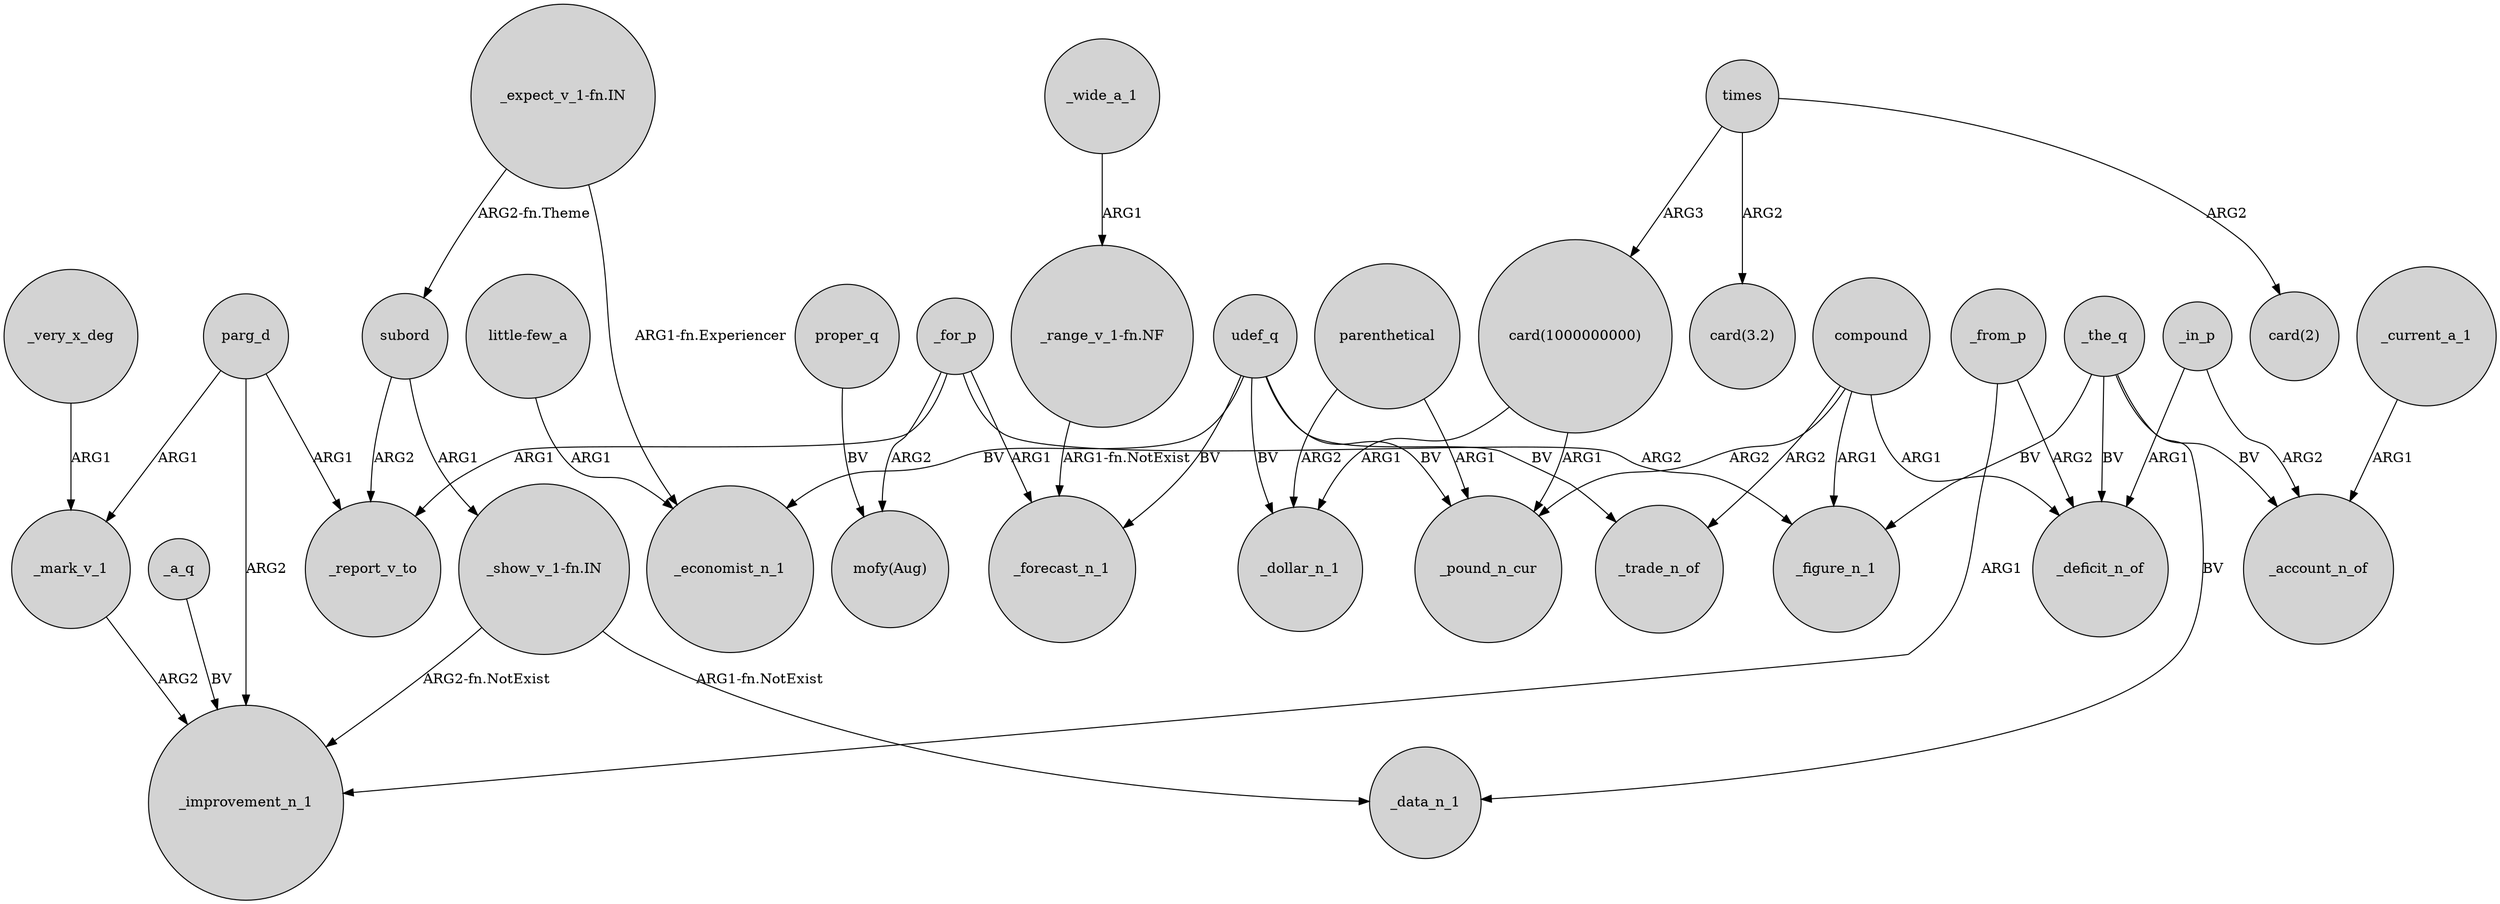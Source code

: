 digraph {
	node [shape=circle style=filled]
	subord -> "_show_v_1-fn.IN" [label=ARG1]
	udef_q -> _trade_n_of [label=BV]
	parg_d -> _improvement_n_1 [label=ARG2]
	_for_p -> _forecast_n_1 [label=ARG1]
	"little-few_a" -> _economist_n_1 [label=ARG1]
	_the_q -> _account_n_of [label=BV]
	_for_p -> "mofy(Aug)" [label=ARG2]
	times -> "card(3.2)" [label=ARG2]
	_for_p -> _report_v_to [label=ARG1]
	"_expect_v_1-fn.IN" -> subord [label="ARG2-fn.Theme"]
	udef_q -> _pound_n_cur [label=BV]
	_from_p -> _deficit_n_of [label=ARG2]
	udef_q -> _economist_n_1 [label=BV]
	_the_q -> _figure_n_1 [label=BV]
	"_range_v_1-fn.NF" -> _forecast_n_1 [label="ARG1-fn.NotExist"]
	times -> "card(1000000000)" [label=ARG3]
	compound -> _pound_n_cur [label=ARG2]
	_very_x_deg -> _mark_v_1 [label=ARG1]
	_for_p -> _figure_n_1 [label=ARG2]
	parenthetical -> _pound_n_cur [label=ARG1]
	compound -> _trade_n_of [label=ARG2]
	_a_q -> _improvement_n_1 [label=BV]
	_in_p -> _account_n_of [label=ARG2]
	parg_d -> _report_v_to [label=ARG1]
	compound -> _deficit_n_of [label=ARG1]
	proper_q -> "mofy(Aug)" [label=BV]
	_mark_v_1 -> _improvement_n_1 [label=ARG2]
	"_show_v_1-fn.IN" -> _data_n_1 [label="ARG1-fn.NotExist"]
	"card(1000000000)" -> _pound_n_cur [label=ARG1]
	udef_q -> _forecast_n_1 [label=BV]
	times -> "card(2)" [label=ARG2]
	_current_a_1 -> _account_n_of [label=ARG1]
	_the_q -> _deficit_n_of [label=BV]
	"_show_v_1-fn.IN" -> _improvement_n_1 [label="ARG2-fn.NotExist"]
	"card(1000000000)" -> _dollar_n_1 [label=ARG1]
	_wide_a_1 -> "_range_v_1-fn.NF" [label=ARG1]
	_from_p -> _improvement_n_1 [label=ARG1]
	_in_p -> _deficit_n_of [label=ARG1]
	subord -> _report_v_to [label=ARG2]
	"_expect_v_1-fn.IN" -> _economist_n_1 [label="ARG1-fn.Experiencer"]
	parg_d -> _mark_v_1 [label=ARG1]
	parenthetical -> _dollar_n_1 [label=ARG2]
	udef_q -> _dollar_n_1 [label=BV]
	_the_q -> _data_n_1 [label=BV]
	compound -> _figure_n_1 [label=ARG1]
}
